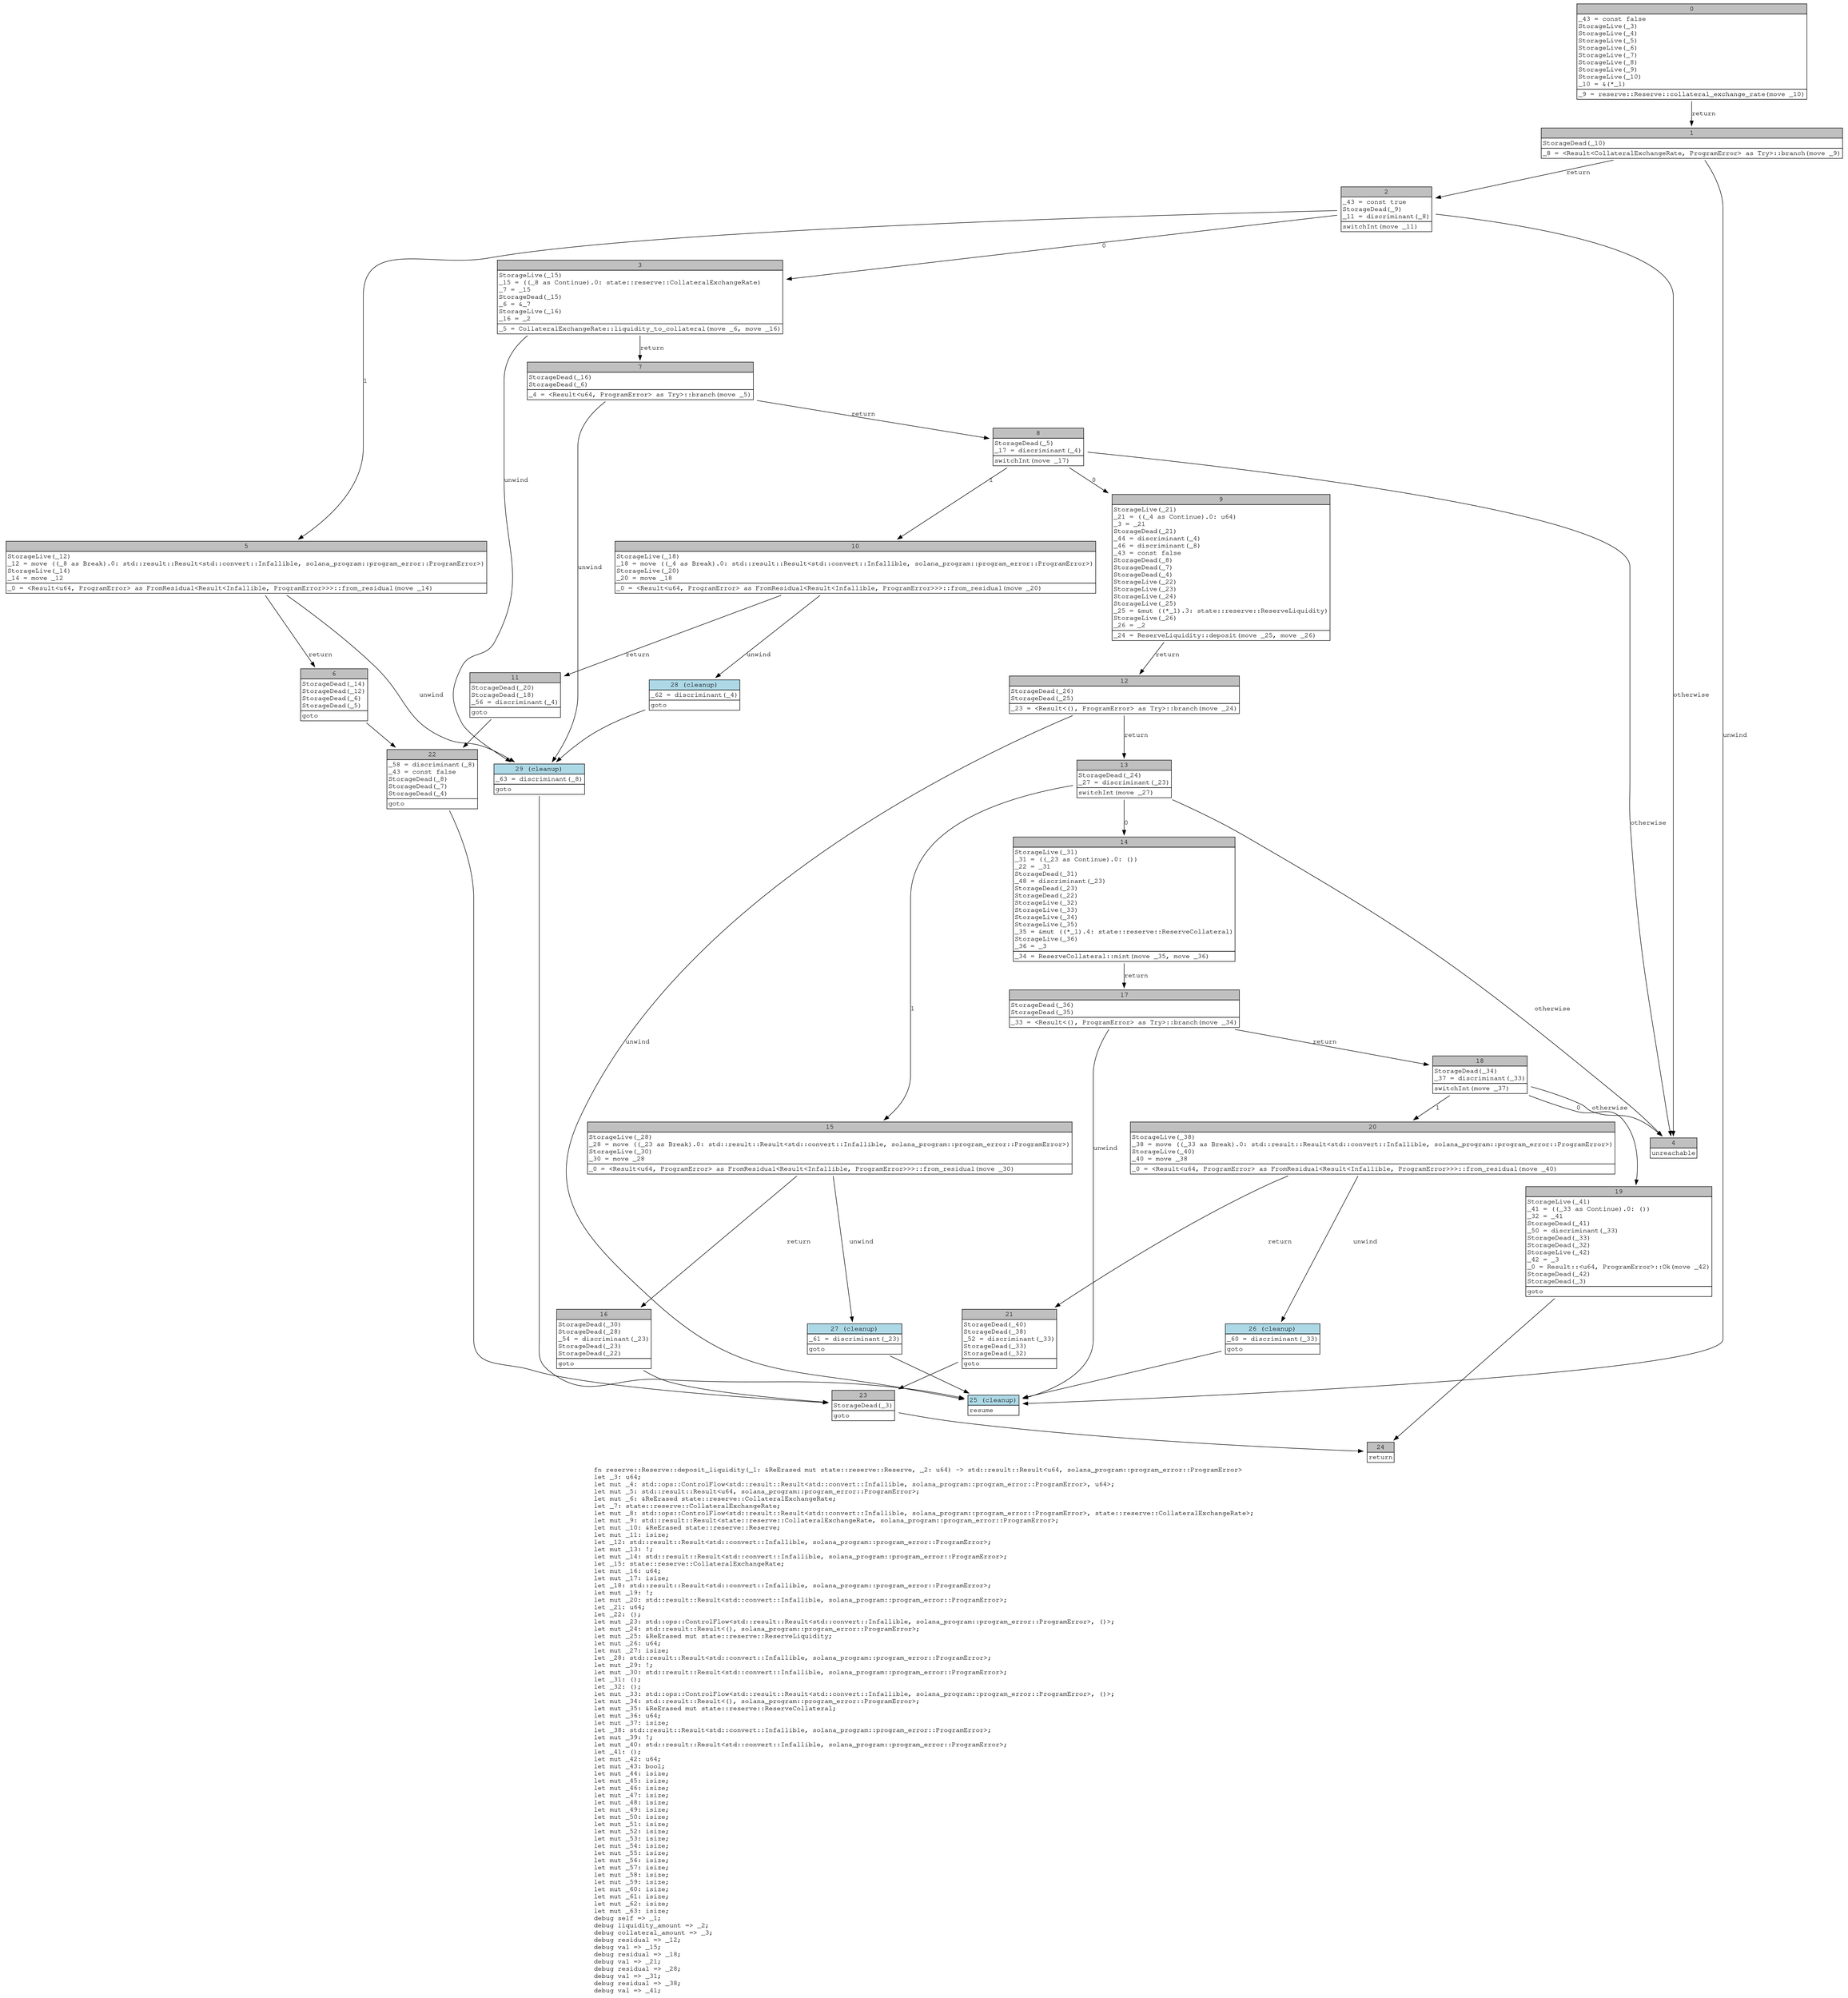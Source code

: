 digraph Mir_0_463 {
    graph [fontname="Courier, monospace"];
    node [fontname="Courier, monospace"];
    edge [fontname="Courier, monospace"];
    label=<fn reserve::Reserve::deposit_liquidity(_1: &amp;ReErased mut state::reserve::Reserve, _2: u64) -&gt; std::result::Result&lt;u64, solana_program::program_error::ProgramError&gt;<br align="left"/>let _3: u64;<br align="left"/>let mut _4: std::ops::ControlFlow&lt;std::result::Result&lt;std::convert::Infallible, solana_program::program_error::ProgramError&gt;, u64&gt;;<br align="left"/>let mut _5: std::result::Result&lt;u64, solana_program::program_error::ProgramError&gt;;<br align="left"/>let mut _6: &amp;ReErased state::reserve::CollateralExchangeRate;<br align="left"/>let _7: state::reserve::CollateralExchangeRate;<br align="left"/>let mut _8: std::ops::ControlFlow&lt;std::result::Result&lt;std::convert::Infallible, solana_program::program_error::ProgramError&gt;, state::reserve::CollateralExchangeRate&gt;;<br align="left"/>let mut _9: std::result::Result&lt;state::reserve::CollateralExchangeRate, solana_program::program_error::ProgramError&gt;;<br align="left"/>let mut _10: &amp;ReErased state::reserve::Reserve;<br align="left"/>let mut _11: isize;<br align="left"/>let _12: std::result::Result&lt;std::convert::Infallible, solana_program::program_error::ProgramError&gt;;<br align="left"/>let mut _13: !;<br align="left"/>let mut _14: std::result::Result&lt;std::convert::Infallible, solana_program::program_error::ProgramError&gt;;<br align="left"/>let _15: state::reserve::CollateralExchangeRate;<br align="left"/>let mut _16: u64;<br align="left"/>let mut _17: isize;<br align="left"/>let _18: std::result::Result&lt;std::convert::Infallible, solana_program::program_error::ProgramError&gt;;<br align="left"/>let mut _19: !;<br align="left"/>let mut _20: std::result::Result&lt;std::convert::Infallible, solana_program::program_error::ProgramError&gt;;<br align="left"/>let _21: u64;<br align="left"/>let _22: ();<br align="left"/>let mut _23: std::ops::ControlFlow&lt;std::result::Result&lt;std::convert::Infallible, solana_program::program_error::ProgramError&gt;, ()&gt;;<br align="left"/>let mut _24: std::result::Result&lt;(), solana_program::program_error::ProgramError&gt;;<br align="left"/>let mut _25: &amp;ReErased mut state::reserve::ReserveLiquidity;<br align="left"/>let mut _26: u64;<br align="left"/>let mut _27: isize;<br align="left"/>let _28: std::result::Result&lt;std::convert::Infallible, solana_program::program_error::ProgramError&gt;;<br align="left"/>let mut _29: !;<br align="left"/>let mut _30: std::result::Result&lt;std::convert::Infallible, solana_program::program_error::ProgramError&gt;;<br align="left"/>let _31: ();<br align="left"/>let _32: ();<br align="left"/>let mut _33: std::ops::ControlFlow&lt;std::result::Result&lt;std::convert::Infallible, solana_program::program_error::ProgramError&gt;, ()&gt;;<br align="left"/>let mut _34: std::result::Result&lt;(), solana_program::program_error::ProgramError&gt;;<br align="left"/>let mut _35: &amp;ReErased mut state::reserve::ReserveCollateral;<br align="left"/>let mut _36: u64;<br align="left"/>let mut _37: isize;<br align="left"/>let _38: std::result::Result&lt;std::convert::Infallible, solana_program::program_error::ProgramError&gt;;<br align="left"/>let mut _39: !;<br align="left"/>let mut _40: std::result::Result&lt;std::convert::Infallible, solana_program::program_error::ProgramError&gt;;<br align="left"/>let _41: ();<br align="left"/>let mut _42: u64;<br align="left"/>let mut _43: bool;<br align="left"/>let mut _44: isize;<br align="left"/>let mut _45: isize;<br align="left"/>let mut _46: isize;<br align="left"/>let mut _47: isize;<br align="left"/>let mut _48: isize;<br align="left"/>let mut _49: isize;<br align="left"/>let mut _50: isize;<br align="left"/>let mut _51: isize;<br align="left"/>let mut _52: isize;<br align="left"/>let mut _53: isize;<br align="left"/>let mut _54: isize;<br align="left"/>let mut _55: isize;<br align="left"/>let mut _56: isize;<br align="left"/>let mut _57: isize;<br align="left"/>let mut _58: isize;<br align="left"/>let mut _59: isize;<br align="left"/>let mut _60: isize;<br align="left"/>let mut _61: isize;<br align="left"/>let mut _62: isize;<br align="left"/>let mut _63: isize;<br align="left"/>debug self =&gt; _1;<br align="left"/>debug liquidity_amount =&gt; _2;<br align="left"/>debug collateral_amount =&gt; _3;<br align="left"/>debug residual =&gt; _12;<br align="left"/>debug val =&gt; _15;<br align="left"/>debug residual =&gt; _18;<br align="left"/>debug val =&gt; _21;<br align="left"/>debug residual =&gt; _28;<br align="left"/>debug val =&gt; _31;<br align="left"/>debug residual =&gt; _38;<br align="left"/>debug val =&gt; _41;<br align="left"/>>;
    bb0__0_463 [shape="none", label=<<table border="0" cellborder="1" cellspacing="0"><tr><td bgcolor="gray" align="center" colspan="1">0</td></tr><tr><td align="left" balign="left">_43 = const false<br/>StorageLive(_3)<br/>StorageLive(_4)<br/>StorageLive(_5)<br/>StorageLive(_6)<br/>StorageLive(_7)<br/>StorageLive(_8)<br/>StorageLive(_9)<br/>StorageLive(_10)<br/>_10 = &amp;(*_1)<br/></td></tr><tr><td align="left">_9 = reserve::Reserve::collateral_exchange_rate(move _10)</td></tr></table>>];
    bb1__0_463 [shape="none", label=<<table border="0" cellborder="1" cellspacing="0"><tr><td bgcolor="gray" align="center" colspan="1">1</td></tr><tr><td align="left" balign="left">StorageDead(_10)<br/></td></tr><tr><td align="left">_8 = &lt;Result&lt;CollateralExchangeRate, ProgramError&gt; as Try&gt;::branch(move _9)</td></tr></table>>];
    bb2__0_463 [shape="none", label=<<table border="0" cellborder="1" cellspacing="0"><tr><td bgcolor="gray" align="center" colspan="1">2</td></tr><tr><td align="left" balign="left">_43 = const true<br/>StorageDead(_9)<br/>_11 = discriminant(_8)<br/></td></tr><tr><td align="left">switchInt(move _11)</td></tr></table>>];
    bb3__0_463 [shape="none", label=<<table border="0" cellborder="1" cellspacing="0"><tr><td bgcolor="gray" align="center" colspan="1">3</td></tr><tr><td align="left" balign="left">StorageLive(_15)<br/>_15 = ((_8 as Continue).0: state::reserve::CollateralExchangeRate)<br/>_7 = _15<br/>StorageDead(_15)<br/>_6 = &amp;_7<br/>StorageLive(_16)<br/>_16 = _2<br/></td></tr><tr><td align="left">_5 = CollateralExchangeRate::liquidity_to_collateral(move _6, move _16)</td></tr></table>>];
    bb4__0_463 [shape="none", label=<<table border="0" cellborder="1" cellspacing="0"><tr><td bgcolor="gray" align="center" colspan="1">4</td></tr><tr><td align="left">unreachable</td></tr></table>>];
    bb5__0_463 [shape="none", label=<<table border="0" cellborder="1" cellspacing="0"><tr><td bgcolor="gray" align="center" colspan="1">5</td></tr><tr><td align="left" balign="left">StorageLive(_12)<br/>_12 = move ((_8 as Break).0: std::result::Result&lt;std::convert::Infallible, solana_program::program_error::ProgramError&gt;)<br/>StorageLive(_14)<br/>_14 = move _12<br/></td></tr><tr><td align="left">_0 = &lt;Result&lt;u64, ProgramError&gt; as FromResidual&lt;Result&lt;Infallible, ProgramError&gt;&gt;&gt;::from_residual(move _14)</td></tr></table>>];
    bb6__0_463 [shape="none", label=<<table border="0" cellborder="1" cellspacing="0"><tr><td bgcolor="gray" align="center" colspan="1">6</td></tr><tr><td align="left" balign="left">StorageDead(_14)<br/>StorageDead(_12)<br/>StorageDead(_6)<br/>StorageDead(_5)<br/></td></tr><tr><td align="left">goto</td></tr></table>>];
    bb7__0_463 [shape="none", label=<<table border="0" cellborder="1" cellspacing="0"><tr><td bgcolor="gray" align="center" colspan="1">7</td></tr><tr><td align="left" balign="left">StorageDead(_16)<br/>StorageDead(_6)<br/></td></tr><tr><td align="left">_4 = &lt;Result&lt;u64, ProgramError&gt; as Try&gt;::branch(move _5)</td></tr></table>>];
    bb8__0_463 [shape="none", label=<<table border="0" cellborder="1" cellspacing="0"><tr><td bgcolor="gray" align="center" colspan="1">8</td></tr><tr><td align="left" balign="left">StorageDead(_5)<br/>_17 = discriminant(_4)<br/></td></tr><tr><td align="left">switchInt(move _17)</td></tr></table>>];
    bb9__0_463 [shape="none", label=<<table border="0" cellborder="1" cellspacing="0"><tr><td bgcolor="gray" align="center" colspan="1">9</td></tr><tr><td align="left" balign="left">StorageLive(_21)<br/>_21 = ((_4 as Continue).0: u64)<br/>_3 = _21<br/>StorageDead(_21)<br/>_44 = discriminant(_4)<br/>_46 = discriminant(_8)<br/>_43 = const false<br/>StorageDead(_8)<br/>StorageDead(_7)<br/>StorageDead(_4)<br/>StorageLive(_22)<br/>StorageLive(_23)<br/>StorageLive(_24)<br/>StorageLive(_25)<br/>_25 = &amp;mut ((*_1).3: state::reserve::ReserveLiquidity)<br/>StorageLive(_26)<br/>_26 = _2<br/></td></tr><tr><td align="left">_24 = ReserveLiquidity::deposit(move _25, move _26)</td></tr></table>>];
    bb10__0_463 [shape="none", label=<<table border="0" cellborder="1" cellspacing="0"><tr><td bgcolor="gray" align="center" colspan="1">10</td></tr><tr><td align="left" balign="left">StorageLive(_18)<br/>_18 = move ((_4 as Break).0: std::result::Result&lt;std::convert::Infallible, solana_program::program_error::ProgramError&gt;)<br/>StorageLive(_20)<br/>_20 = move _18<br/></td></tr><tr><td align="left">_0 = &lt;Result&lt;u64, ProgramError&gt; as FromResidual&lt;Result&lt;Infallible, ProgramError&gt;&gt;&gt;::from_residual(move _20)</td></tr></table>>];
    bb11__0_463 [shape="none", label=<<table border="0" cellborder="1" cellspacing="0"><tr><td bgcolor="gray" align="center" colspan="1">11</td></tr><tr><td align="left" balign="left">StorageDead(_20)<br/>StorageDead(_18)<br/>_56 = discriminant(_4)<br/></td></tr><tr><td align="left">goto</td></tr></table>>];
    bb12__0_463 [shape="none", label=<<table border="0" cellborder="1" cellspacing="0"><tr><td bgcolor="gray" align="center" colspan="1">12</td></tr><tr><td align="left" balign="left">StorageDead(_26)<br/>StorageDead(_25)<br/></td></tr><tr><td align="left">_23 = &lt;Result&lt;(), ProgramError&gt; as Try&gt;::branch(move _24)</td></tr></table>>];
    bb13__0_463 [shape="none", label=<<table border="0" cellborder="1" cellspacing="0"><tr><td bgcolor="gray" align="center" colspan="1">13</td></tr><tr><td align="left" balign="left">StorageDead(_24)<br/>_27 = discriminant(_23)<br/></td></tr><tr><td align="left">switchInt(move _27)</td></tr></table>>];
    bb14__0_463 [shape="none", label=<<table border="0" cellborder="1" cellspacing="0"><tr><td bgcolor="gray" align="center" colspan="1">14</td></tr><tr><td align="left" balign="left">StorageLive(_31)<br/>_31 = ((_23 as Continue).0: ())<br/>_22 = _31<br/>StorageDead(_31)<br/>_48 = discriminant(_23)<br/>StorageDead(_23)<br/>StorageDead(_22)<br/>StorageLive(_32)<br/>StorageLive(_33)<br/>StorageLive(_34)<br/>StorageLive(_35)<br/>_35 = &amp;mut ((*_1).4: state::reserve::ReserveCollateral)<br/>StorageLive(_36)<br/>_36 = _3<br/></td></tr><tr><td align="left">_34 = ReserveCollateral::mint(move _35, move _36)</td></tr></table>>];
    bb15__0_463 [shape="none", label=<<table border="0" cellborder="1" cellspacing="0"><tr><td bgcolor="gray" align="center" colspan="1">15</td></tr><tr><td align="left" balign="left">StorageLive(_28)<br/>_28 = move ((_23 as Break).0: std::result::Result&lt;std::convert::Infallible, solana_program::program_error::ProgramError&gt;)<br/>StorageLive(_30)<br/>_30 = move _28<br/></td></tr><tr><td align="left">_0 = &lt;Result&lt;u64, ProgramError&gt; as FromResidual&lt;Result&lt;Infallible, ProgramError&gt;&gt;&gt;::from_residual(move _30)</td></tr></table>>];
    bb16__0_463 [shape="none", label=<<table border="0" cellborder="1" cellspacing="0"><tr><td bgcolor="gray" align="center" colspan="1">16</td></tr><tr><td align="left" balign="left">StorageDead(_30)<br/>StorageDead(_28)<br/>_54 = discriminant(_23)<br/>StorageDead(_23)<br/>StorageDead(_22)<br/></td></tr><tr><td align="left">goto</td></tr></table>>];
    bb17__0_463 [shape="none", label=<<table border="0" cellborder="1" cellspacing="0"><tr><td bgcolor="gray" align="center" colspan="1">17</td></tr><tr><td align="left" balign="left">StorageDead(_36)<br/>StorageDead(_35)<br/></td></tr><tr><td align="left">_33 = &lt;Result&lt;(), ProgramError&gt; as Try&gt;::branch(move _34)</td></tr></table>>];
    bb18__0_463 [shape="none", label=<<table border="0" cellborder="1" cellspacing="0"><tr><td bgcolor="gray" align="center" colspan="1">18</td></tr><tr><td align="left" balign="left">StorageDead(_34)<br/>_37 = discriminant(_33)<br/></td></tr><tr><td align="left">switchInt(move _37)</td></tr></table>>];
    bb19__0_463 [shape="none", label=<<table border="0" cellborder="1" cellspacing="0"><tr><td bgcolor="gray" align="center" colspan="1">19</td></tr><tr><td align="left" balign="left">StorageLive(_41)<br/>_41 = ((_33 as Continue).0: ())<br/>_32 = _41<br/>StorageDead(_41)<br/>_50 = discriminant(_33)<br/>StorageDead(_33)<br/>StorageDead(_32)<br/>StorageLive(_42)<br/>_42 = _3<br/>_0 = Result::&lt;u64, ProgramError&gt;::Ok(move _42)<br/>StorageDead(_42)<br/>StorageDead(_3)<br/></td></tr><tr><td align="left">goto</td></tr></table>>];
    bb20__0_463 [shape="none", label=<<table border="0" cellborder="1" cellspacing="0"><tr><td bgcolor="gray" align="center" colspan="1">20</td></tr><tr><td align="left" balign="left">StorageLive(_38)<br/>_38 = move ((_33 as Break).0: std::result::Result&lt;std::convert::Infallible, solana_program::program_error::ProgramError&gt;)<br/>StorageLive(_40)<br/>_40 = move _38<br/></td></tr><tr><td align="left">_0 = &lt;Result&lt;u64, ProgramError&gt; as FromResidual&lt;Result&lt;Infallible, ProgramError&gt;&gt;&gt;::from_residual(move _40)</td></tr></table>>];
    bb21__0_463 [shape="none", label=<<table border="0" cellborder="1" cellspacing="0"><tr><td bgcolor="gray" align="center" colspan="1">21</td></tr><tr><td align="left" balign="left">StorageDead(_40)<br/>StorageDead(_38)<br/>_52 = discriminant(_33)<br/>StorageDead(_33)<br/>StorageDead(_32)<br/></td></tr><tr><td align="left">goto</td></tr></table>>];
    bb22__0_463 [shape="none", label=<<table border="0" cellborder="1" cellspacing="0"><tr><td bgcolor="gray" align="center" colspan="1">22</td></tr><tr><td align="left" balign="left">_58 = discriminant(_8)<br/>_43 = const false<br/>StorageDead(_8)<br/>StorageDead(_7)<br/>StorageDead(_4)<br/></td></tr><tr><td align="left">goto</td></tr></table>>];
    bb23__0_463 [shape="none", label=<<table border="0" cellborder="1" cellspacing="0"><tr><td bgcolor="gray" align="center" colspan="1">23</td></tr><tr><td align="left" balign="left">StorageDead(_3)<br/></td></tr><tr><td align="left">goto</td></tr></table>>];
    bb24__0_463 [shape="none", label=<<table border="0" cellborder="1" cellspacing="0"><tr><td bgcolor="gray" align="center" colspan="1">24</td></tr><tr><td align="left">return</td></tr></table>>];
    bb25__0_463 [shape="none", label=<<table border="0" cellborder="1" cellspacing="0"><tr><td bgcolor="lightblue" align="center" colspan="1">25 (cleanup)</td></tr><tr><td align="left">resume</td></tr></table>>];
    bb26__0_463 [shape="none", label=<<table border="0" cellborder="1" cellspacing="0"><tr><td bgcolor="lightblue" align="center" colspan="1">26 (cleanup)</td></tr><tr><td align="left" balign="left">_60 = discriminant(_33)<br/></td></tr><tr><td align="left">goto</td></tr></table>>];
    bb27__0_463 [shape="none", label=<<table border="0" cellborder="1" cellspacing="0"><tr><td bgcolor="lightblue" align="center" colspan="1">27 (cleanup)</td></tr><tr><td align="left" balign="left">_61 = discriminant(_23)<br/></td></tr><tr><td align="left">goto</td></tr></table>>];
    bb28__0_463 [shape="none", label=<<table border="0" cellborder="1" cellspacing="0"><tr><td bgcolor="lightblue" align="center" colspan="1">28 (cleanup)</td></tr><tr><td align="left" balign="left">_62 = discriminant(_4)<br/></td></tr><tr><td align="left">goto</td></tr></table>>];
    bb29__0_463 [shape="none", label=<<table border="0" cellborder="1" cellspacing="0"><tr><td bgcolor="lightblue" align="center" colspan="1">29 (cleanup)</td></tr><tr><td align="left" balign="left">_63 = discriminant(_8)<br/></td></tr><tr><td align="left">goto</td></tr></table>>];
    bb0__0_463 -> bb1__0_463 [label="return"];
    bb1__0_463 -> bb2__0_463 [label="return"];
    bb1__0_463 -> bb25__0_463 [label="unwind"];
    bb2__0_463 -> bb3__0_463 [label="0"];
    bb2__0_463 -> bb5__0_463 [label="1"];
    bb2__0_463 -> bb4__0_463 [label="otherwise"];
    bb3__0_463 -> bb7__0_463 [label="return"];
    bb3__0_463 -> bb29__0_463 [label="unwind"];
    bb5__0_463 -> bb6__0_463 [label="return"];
    bb5__0_463 -> bb29__0_463 [label="unwind"];
    bb6__0_463 -> bb22__0_463 [label=""];
    bb7__0_463 -> bb8__0_463 [label="return"];
    bb7__0_463 -> bb29__0_463 [label="unwind"];
    bb8__0_463 -> bb9__0_463 [label="0"];
    bb8__0_463 -> bb10__0_463 [label="1"];
    bb8__0_463 -> bb4__0_463 [label="otherwise"];
    bb9__0_463 -> bb12__0_463 [label="return"];
    bb10__0_463 -> bb11__0_463 [label="return"];
    bb10__0_463 -> bb28__0_463 [label="unwind"];
    bb11__0_463 -> bb22__0_463 [label=""];
    bb12__0_463 -> bb13__0_463 [label="return"];
    bb12__0_463 -> bb25__0_463 [label="unwind"];
    bb13__0_463 -> bb14__0_463 [label="0"];
    bb13__0_463 -> bb15__0_463 [label="1"];
    bb13__0_463 -> bb4__0_463 [label="otherwise"];
    bb14__0_463 -> bb17__0_463 [label="return"];
    bb15__0_463 -> bb16__0_463 [label="return"];
    bb15__0_463 -> bb27__0_463 [label="unwind"];
    bb16__0_463 -> bb23__0_463 [label=""];
    bb17__0_463 -> bb18__0_463 [label="return"];
    bb17__0_463 -> bb25__0_463 [label="unwind"];
    bb18__0_463 -> bb19__0_463 [label="0"];
    bb18__0_463 -> bb20__0_463 [label="1"];
    bb18__0_463 -> bb4__0_463 [label="otherwise"];
    bb19__0_463 -> bb24__0_463 [label=""];
    bb20__0_463 -> bb21__0_463 [label="return"];
    bb20__0_463 -> bb26__0_463 [label="unwind"];
    bb21__0_463 -> bb23__0_463 [label=""];
    bb22__0_463 -> bb23__0_463 [label=""];
    bb23__0_463 -> bb24__0_463 [label=""];
    bb26__0_463 -> bb25__0_463 [label=""];
    bb27__0_463 -> bb25__0_463 [label=""];
    bb28__0_463 -> bb29__0_463 [label=""];
    bb29__0_463 -> bb25__0_463 [label=""];
}
